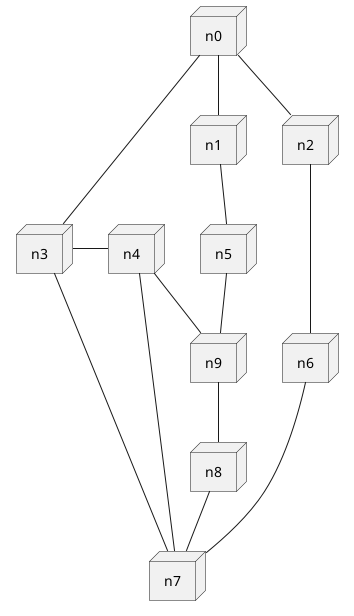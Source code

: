 @startuml

node n0
node n1
node n2
node n3
node n4
node n5
node n6
node n7
node n8
node n9


n0 -- n3
n0 -- n2
n0 -- n1
n1 -- n5
n5 -- n9
n3 -r- n4
n2 -- n6
n6 -- n7
n3 -- n7
n4 -d- n7
n9 -- n8
n4 -- n9
n8 -- n7


@enduml